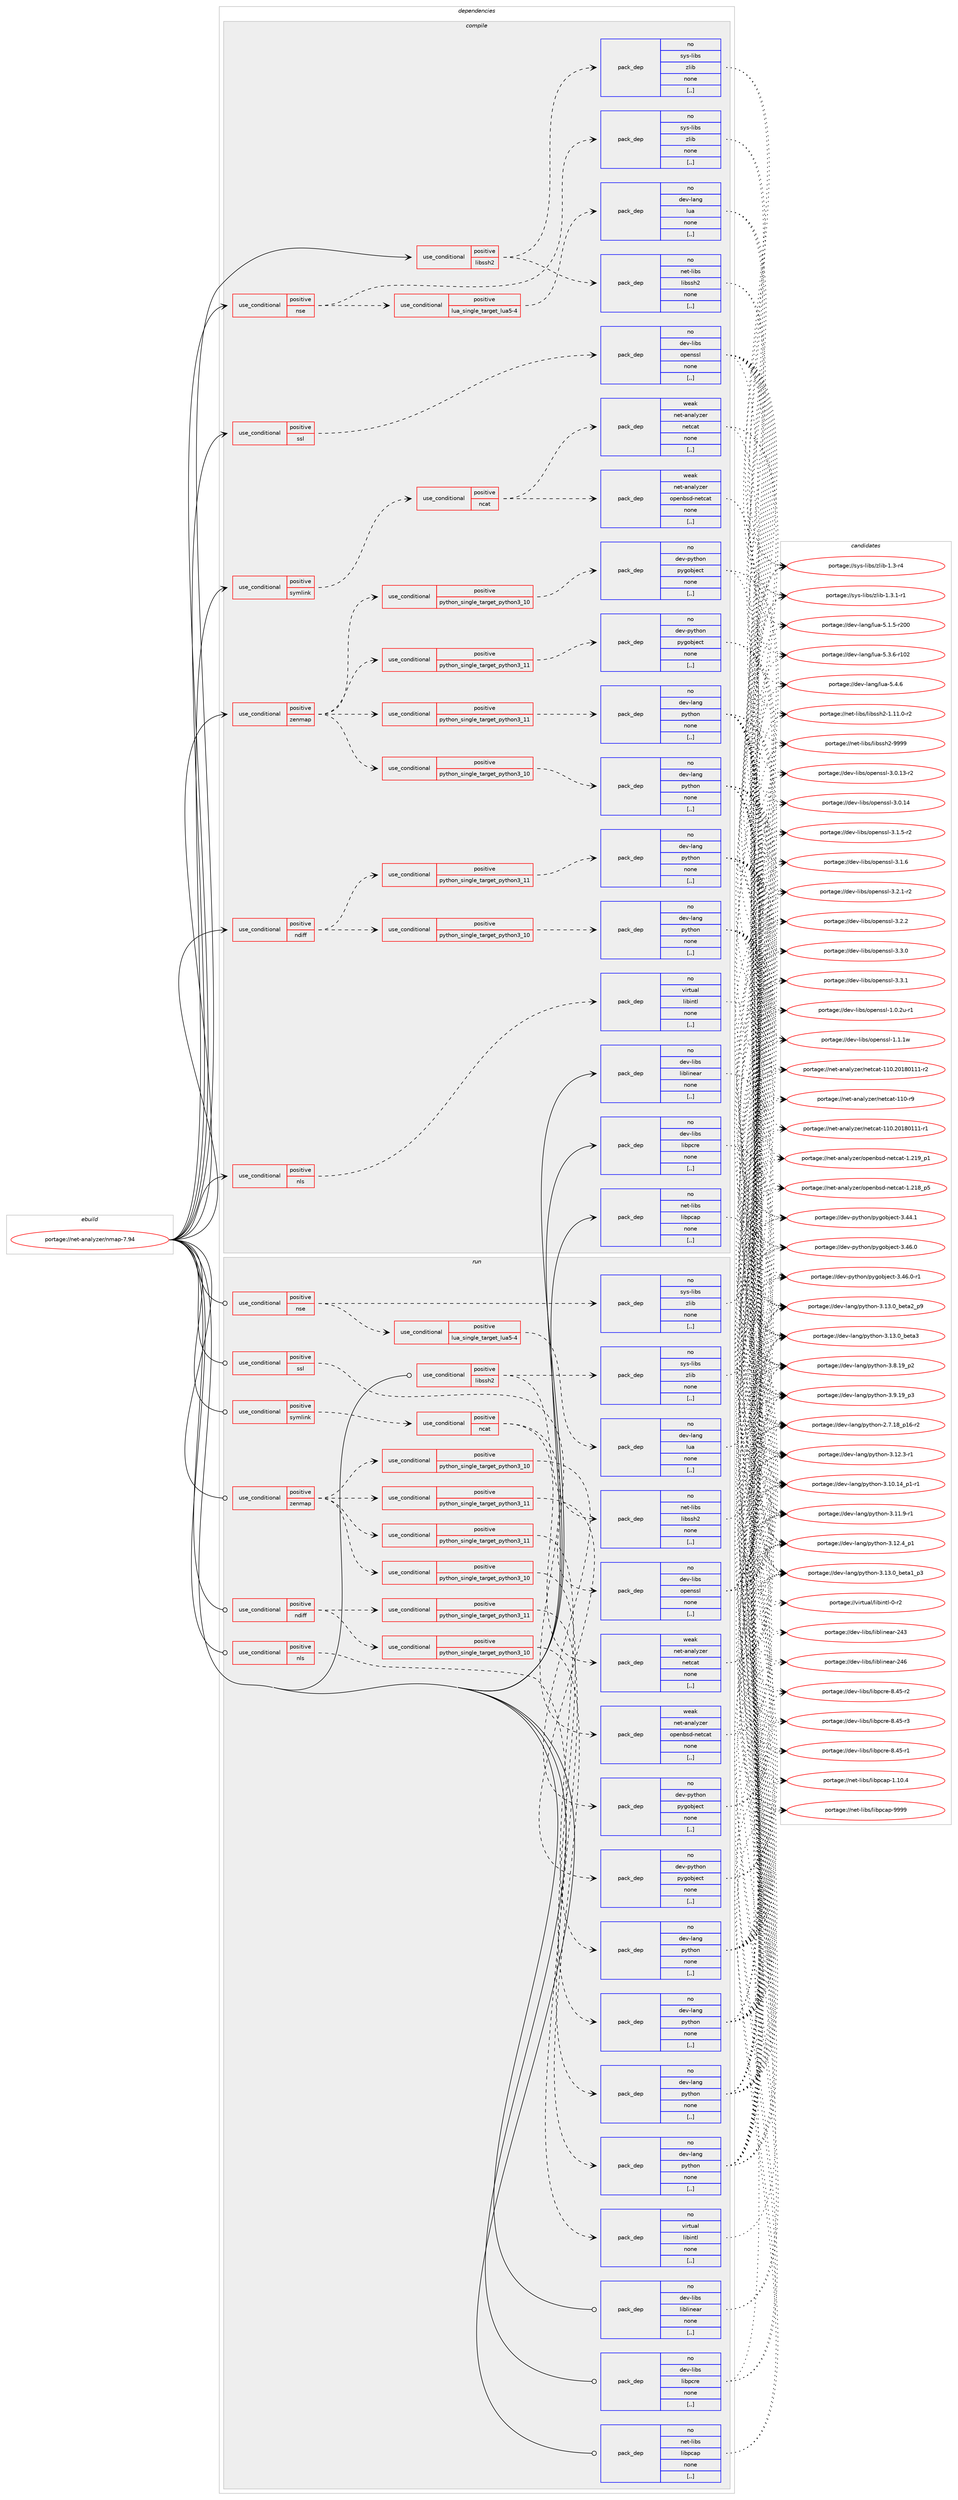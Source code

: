 digraph prolog {

# *************
# Graph options
# *************

newrank=true;
concentrate=true;
compound=true;
graph [rankdir=LR,fontname=Helvetica,fontsize=10,ranksep=1.5];#, ranksep=2.5, nodesep=0.2];
edge  [arrowhead=vee];
node  [fontname=Helvetica,fontsize=10];

# **********
# The ebuild
# **********

subgraph cluster_leftcol {
color=gray;
rank=same;
label=<<i>ebuild</i>>;
id [label="portage://net-analyzer/nmap-7.94", color=red, width=4, href="../net-analyzer/nmap-7.94.svg"];
}

# ****************
# The dependencies
# ****************

subgraph cluster_midcol {
color=gray;
label=<<i>dependencies</i>>;
subgraph cluster_compile {
fillcolor="#eeeeee";
style=filled;
label=<<i>compile</i>>;
subgraph cond85400 {
dependency331763 [label=<<TABLE BORDER="0" CELLBORDER="1" CELLSPACING="0" CELLPADDING="4"><TR><TD ROWSPAN="3" CELLPADDING="10">use_conditional</TD></TR><TR><TD>positive</TD></TR><TR><TD>libssh2</TD></TR></TABLE>>, shape=none, color=red];
subgraph pack243837 {
dependency331764 [label=<<TABLE BORDER="0" CELLBORDER="1" CELLSPACING="0" CELLPADDING="4" WIDTH="220"><TR><TD ROWSPAN="6" CELLPADDING="30">pack_dep</TD></TR><TR><TD WIDTH="110">no</TD></TR><TR><TD>net-libs</TD></TR><TR><TD>libssh2</TD></TR><TR><TD>none</TD></TR><TR><TD>[,,]</TD></TR></TABLE>>, shape=none, color=blue];
}
dependency331763:e -> dependency331764:w [weight=20,style="dashed",arrowhead="vee"];
subgraph pack243838 {
dependency331765 [label=<<TABLE BORDER="0" CELLBORDER="1" CELLSPACING="0" CELLPADDING="4" WIDTH="220"><TR><TD ROWSPAN="6" CELLPADDING="30">pack_dep</TD></TR><TR><TD WIDTH="110">no</TD></TR><TR><TD>sys-libs</TD></TR><TR><TD>zlib</TD></TR><TR><TD>none</TD></TR><TR><TD>[,,]</TD></TR></TABLE>>, shape=none, color=blue];
}
dependency331763:e -> dependency331765:w [weight=20,style="dashed",arrowhead="vee"];
}
id:e -> dependency331763:w [weight=20,style="solid",arrowhead="vee"];
subgraph cond85401 {
dependency331766 [label=<<TABLE BORDER="0" CELLBORDER="1" CELLSPACING="0" CELLPADDING="4"><TR><TD ROWSPAN="3" CELLPADDING="10">use_conditional</TD></TR><TR><TD>positive</TD></TR><TR><TD>ndiff</TD></TR></TABLE>>, shape=none, color=red];
subgraph cond85402 {
dependency331767 [label=<<TABLE BORDER="0" CELLBORDER="1" CELLSPACING="0" CELLPADDING="4"><TR><TD ROWSPAN="3" CELLPADDING="10">use_conditional</TD></TR><TR><TD>positive</TD></TR><TR><TD>python_single_target_python3_10</TD></TR></TABLE>>, shape=none, color=red];
subgraph pack243839 {
dependency331768 [label=<<TABLE BORDER="0" CELLBORDER="1" CELLSPACING="0" CELLPADDING="4" WIDTH="220"><TR><TD ROWSPAN="6" CELLPADDING="30">pack_dep</TD></TR><TR><TD WIDTH="110">no</TD></TR><TR><TD>dev-lang</TD></TR><TR><TD>python</TD></TR><TR><TD>none</TD></TR><TR><TD>[,,]</TD></TR></TABLE>>, shape=none, color=blue];
}
dependency331767:e -> dependency331768:w [weight=20,style="dashed",arrowhead="vee"];
}
dependency331766:e -> dependency331767:w [weight=20,style="dashed",arrowhead="vee"];
subgraph cond85403 {
dependency331769 [label=<<TABLE BORDER="0" CELLBORDER="1" CELLSPACING="0" CELLPADDING="4"><TR><TD ROWSPAN="3" CELLPADDING="10">use_conditional</TD></TR><TR><TD>positive</TD></TR><TR><TD>python_single_target_python3_11</TD></TR></TABLE>>, shape=none, color=red];
subgraph pack243840 {
dependency331770 [label=<<TABLE BORDER="0" CELLBORDER="1" CELLSPACING="0" CELLPADDING="4" WIDTH="220"><TR><TD ROWSPAN="6" CELLPADDING="30">pack_dep</TD></TR><TR><TD WIDTH="110">no</TD></TR><TR><TD>dev-lang</TD></TR><TR><TD>python</TD></TR><TR><TD>none</TD></TR><TR><TD>[,,]</TD></TR></TABLE>>, shape=none, color=blue];
}
dependency331769:e -> dependency331770:w [weight=20,style="dashed",arrowhead="vee"];
}
dependency331766:e -> dependency331769:w [weight=20,style="dashed",arrowhead="vee"];
}
id:e -> dependency331766:w [weight=20,style="solid",arrowhead="vee"];
subgraph cond85404 {
dependency331771 [label=<<TABLE BORDER="0" CELLBORDER="1" CELLSPACING="0" CELLPADDING="4"><TR><TD ROWSPAN="3" CELLPADDING="10">use_conditional</TD></TR><TR><TD>positive</TD></TR><TR><TD>nls</TD></TR></TABLE>>, shape=none, color=red];
subgraph pack243841 {
dependency331772 [label=<<TABLE BORDER="0" CELLBORDER="1" CELLSPACING="0" CELLPADDING="4" WIDTH="220"><TR><TD ROWSPAN="6" CELLPADDING="30">pack_dep</TD></TR><TR><TD WIDTH="110">no</TD></TR><TR><TD>virtual</TD></TR><TR><TD>libintl</TD></TR><TR><TD>none</TD></TR><TR><TD>[,,]</TD></TR></TABLE>>, shape=none, color=blue];
}
dependency331771:e -> dependency331772:w [weight=20,style="dashed",arrowhead="vee"];
}
id:e -> dependency331771:w [weight=20,style="solid",arrowhead="vee"];
subgraph cond85405 {
dependency331773 [label=<<TABLE BORDER="0" CELLBORDER="1" CELLSPACING="0" CELLPADDING="4"><TR><TD ROWSPAN="3" CELLPADDING="10">use_conditional</TD></TR><TR><TD>positive</TD></TR><TR><TD>nse</TD></TR></TABLE>>, shape=none, color=red];
subgraph cond85406 {
dependency331774 [label=<<TABLE BORDER="0" CELLBORDER="1" CELLSPACING="0" CELLPADDING="4"><TR><TD ROWSPAN="3" CELLPADDING="10">use_conditional</TD></TR><TR><TD>positive</TD></TR><TR><TD>lua_single_target_lua5-4</TD></TR></TABLE>>, shape=none, color=red];
subgraph pack243842 {
dependency331775 [label=<<TABLE BORDER="0" CELLBORDER="1" CELLSPACING="0" CELLPADDING="4" WIDTH="220"><TR><TD ROWSPAN="6" CELLPADDING="30">pack_dep</TD></TR><TR><TD WIDTH="110">no</TD></TR><TR><TD>dev-lang</TD></TR><TR><TD>lua</TD></TR><TR><TD>none</TD></TR><TR><TD>[,,]</TD></TR></TABLE>>, shape=none, color=blue];
}
dependency331774:e -> dependency331775:w [weight=20,style="dashed",arrowhead="vee"];
}
dependency331773:e -> dependency331774:w [weight=20,style="dashed",arrowhead="vee"];
subgraph pack243843 {
dependency331776 [label=<<TABLE BORDER="0" CELLBORDER="1" CELLSPACING="0" CELLPADDING="4" WIDTH="220"><TR><TD ROWSPAN="6" CELLPADDING="30">pack_dep</TD></TR><TR><TD WIDTH="110">no</TD></TR><TR><TD>sys-libs</TD></TR><TR><TD>zlib</TD></TR><TR><TD>none</TD></TR><TR><TD>[,,]</TD></TR></TABLE>>, shape=none, color=blue];
}
dependency331773:e -> dependency331776:w [weight=20,style="dashed",arrowhead="vee"];
}
id:e -> dependency331773:w [weight=20,style="solid",arrowhead="vee"];
subgraph cond85407 {
dependency331777 [label=<<TABLE BORDER="0" CELLBORDER="1" CELLSPACING="0" CELLPADDING="4"><TR><TD ROWSPAN="3" CELLPADDING="10">use_conditional</TD></TR><TR><TD>positive</TD></TR><TR><TD>ssl</TD></TR></TABLE>>, shape=none, color=red];
subgraph pack243844 {
dependency331778 [label=<<TABLE BORDER="0" CELLBORDER="1" CELLSPACING="0" CELLPADDING="4" WIDTH="220"><TR><TD ROWSPAN="6" CELLPADDING="30">pack_dep</TD></TR><TR><TD WIDTH="110">no</TD></TR><TR><TD>dev-libs</TD></TR><TR><TD>openssl</TD></TR><TR><TD>none</TD></TR><TR><TD>[,,]</TD></TR></TABLE>>, shape=none, color=blue];
}
dependency331777:e -> dependency331778:w [weight=20,style="dashed",arrowhead="vee"];
}
id:e -> dependency331777:w [weight=20,style="solid",arrowhead="vee"];
subgraph cond85408 {
dependency331779 [label=<<TABLE BORDER="0" CELLBORDER="1" CELLSPACING="0" CELLPADDING="4"><TR><TD ROWSPAN="3" CELLPADDING="10">use_conditional</TD></TR><TR><TD>positive</TD></TR><TR><TD>symlink</TD></TR></TABLE>>, shape=none, color=red];
subgraph cond85409 {
dependency331780 [label=<<TABLE BORDER="0" CELLBORDER="1" CELLSPACING="0" CELLPADDING="4"><TR><TD ROWSPAN="3" CELLPADDING="10">use_conditional</TD></TR><TR><TD>positive</TD></TR><TR><TD>ncat</TD></TR></TABLE>>, shape=none, color=red];
subgraph pack243845 {
dependency331781 [label=<<TABLE BORDER="0" CELLBORDER="1" CELLSPACING="0" CELLPADDING="4" WIDTH="220"><TR><TD ROWSPAN="6" CELLPADDING="30">pack_dep</TD></TR><TR><TD WIDTH="110">weak</TD></TR><TR><TD>net-analyzer</TD></TR><TR><TD>netcat</TD></TR><TR><TD>none</TD></TR><TR><TD>[,,]</TD></TR></TABLE>>, shape=none, color=blue];
}
dependency331780:e -> dependency331781:w [weight=20,style="dashed",arrowhead="vee"];
subgraph pack243846 {
dependency331782 [label=<<TABLE BORDER="0" CELLBORDER="1" CELLSPACING="0" CELLPADDING="4" WIDTH="220"><TR><TD ROWSPAN="6" CELLPADDING="30">pack_dep</TD></TR><TR><TD WIDTH="110">weak</TD></TR><TR><TD>net-analyzer</TD></TR><TR><TD>openbsd-netcat</TD></TR><TR><TD>none</TD></TR><TR><TD>[,,]</TD></TR></TABLE>>, shape=none, color=blue];
}
dependency331780:e -> dependency331782:w [weight=20,style="dashed",arrowhead="vee"];
}
dependency331779:e -> dependency331780:w [weight=20,style="dashed",arrowhead="vee"];
}
id:e -> dependency331779:w [weight=20,style="solid",arrowhead="vee"];
subgraph cond85410 {
dependency331783 [label=<<TABLE BORDER="0" CELLBORDER="1" CELLSPACING="0" CELLPADDING="4"><TR><TD ROWSPAN="3" CELLPADDING="10">use_conditional</TD></TR><TR><TD>positive</TD></TR><TR><TD>zenmap</TD></TR></TABLE>>, shape=none, color=red];
subgraph cond85411 {
dependency331784 [label=<<TABLE BORDER="0" CELLBORDER="1" CELLSPACING="0" CELLPADDING="4"><TR><TD ROWSPAN="3" CELLPADDING="10">use_conditional</TD></TR><TR><TD>positive</TD></TR><TR><TD>python_single_target_python3_10</TD></TR></TABLE>>, shape=none, color=red];
subgraph pack243847 {
dependency331785 [label=<<TABLE BORDER="0" CELLBORDER="1" CELLSPACING="0" CELLPADDING="4" WIDTH="220"><TR><TD ROWSPAN="6" CELLPADDING="30">pack_dep</TD></TR><TR><TD WIDTH="110">no</TD></TR><TR><TD>dev-lang</TD></TR><TR><TD>python</TD></TR><TR><TD>none</TD></TR><TR><TD>[,,]</TD></TR></TABLE>>, shape=none, color=blue];
}
dependency331784:e -> dependency331785:w [weight=20,style="dashed",arrowhead="vee"];
}
dependency331783:e -> dependency331784:w [weight=20,style="dashed",arrowhead="vee"];
subgraph cond85412 {
dependency331786 [label=<<TABLE BORDER="0" CELLBORDER="1" CELLSPACING="0" CELLPADDING="4"><TR><TD ROWSPAN="3" CELLPADDING="10">use_conditional</TD></TR><TR><TD>positive</TD></TR><TR><TD>python_single_target_python3_11</TD></TR></TABLE>>, shape=none, color=red];
subgraph pack243848 {
dependency331787 [label=<<TABLE BORDER="0" CELLBORDER="1" CELLSPACING="0" CELLPADDING="4" WIDTH="220"><TR><TD ROWSPAN="6" CELLPADDING="30">pack_dep</TD></TR><TR><TD WIDTH="110">no</TD></TR><TR><TD>dev-lang</TD></TR><TR><TD>python</TD></TR><TR><TD>none</TD></TR><TR><TD>[,,]</TD></TR></TABLE>>, shape=none, color=blue];
}
dependency331786:e -> dependency331787:w [weight=20,style="dashed",arrowhead="vee"];
}
dependency331783:e -> dependency331786:w [weight=20,style="dashed",arrowhead="vee"];
subgraph cond85413 {
dependency331788 [label=<<TABLE BORDER="0" CELLBORDER="1" CELLSPACING="0" CELLPADDING="4"><TR><TD ROWSPAN="3" CELLPADDING="10">use_conditional</TD></TR><TR><TD>positive</TD></TR><TR><TD>python_single_target_python3_10</TD></TR></TABLE>>, shape=none, color=red];
subgraph pack243849 {
dependency331789 [label=<<TABLE BORDER="0" CELLBORDER="1" CELLSPACING="0" CELLPADDING="4" WIDTH="220"><TR><TD ROWSPAN="6" CELLPADDING="30">pack_dep</TD></TR><TR><TD WIDTH="110">no</TD></TR><TR><TD>dev-python</TD></TR><TR><TD>pygobject</TD></TR><TR><TD>none</TD></TR><TR><TD>[,,]</TD></TR></TABLE>>, shape=none, color=blue];
}
dependency331788:e -> dependency331789:w [weight=20,style="dashed",arrowhead="vee"];
}
dependency331783:e -> dependency331788:w [weight=20,style="dashed",arrowhead="vee"];
subgraph cond85414 {
dependency331790 [label=<<TABLE BORDER="0" CELLBORDER="1" CELLSPACING="0" CELLPADDING="4"><TR><TD ROWSPAN="3" CELLPADDING="10">use_conditional</TD></TR><TR><TD>positive</TD></TR><TR><TD>python_single_target_python3_11</TD></TR></TABLE>>, shape=none, color=red];
subgraph pack243850 {
dependency331791 [label=<<TABLE BORDER="0" CELLBORDER="1" CELLSPACING="0" CELLPADDING="4" WIDTH="220"><TR><TD ROWSPAN="6" CELLPADDING="30">pack_dep</TD></TR><TR><TD WIDTH="110">no</TD></TR><TR><TD>dev-python</TD></TR><TR><TD>pygobject</TD></TR><TR><TD>none</TD></TR><TR><TD>[,,]</TD></TR></TABLE>>, shape=none, color=blue];
}
dependency331790:e -> dependency331791:w [weight=20,style="dashed",arrowhead="vee"];
}
dependency331783:e -> dependency331790:w [weight=20,style="dashed",arrowhead="vee"];
}
id:e -> dependency331783:w [weight=20,style="solid",arrowhead="vee"];
subgraph pack243851 {
dependency331792 [label=<<TABLE BORDER="0" CELLBORDER="1" CELLSPACING="0" CELLPADDING="4" WIDTH="220"><TR><TD ROWSPAN="6" CELLPADDING="30">pack_dep</TD></TR><TR><TD WIDTH="110">no</TD></TR><TR><TD>dev-libs</TD></TR><TR><TD>liblinear</TD></TR><TR><TD>none</TD></TR><TR><TD>[,,]</TD></TR></TABLE>>, shape=none, color=blue];
}
id:e -> dependency331792:w [weight=20,style="solid",arrowhead="vee"];
subgraph pack243852 {
dependency331793 [label=<<TABLE BORDER="0" CELLBORDER="1" CELLSPACING="0" CELLPADDING="4" WIDTH="220"><TR><TD ROWSPAN="6" CELLPADDING="30">pack_dep</TD></TR><TR><TD WIDTH="110">no</TD></TR><TR><TD>dev-libs</TD></TR><TR><TD>libpcre</TD></TR><TR><TD>none</TD></TR><TR><TD>[,,]</TD></TR></TABLE>>, shape=none, color=blue];
}
id:e -> dependency331793:w [weight=20,style="solid",arrowhead="vee"];
subgraph pack243853 {
dependency331794 [label=<<TABLE BORDER="0" CELLBORDER="1" CELLSPACING="0" CELLPADDING="4" WIDTH="220"><TR><TD ROWSPAN="6" CELLPADDING="30">pack_dep</TD></TR><TR><TD WIDTH="110">no</TD></TR><TR><TD>net-libs</TD></TR><TR><TD>libpcap</TD></TR><TR><TD>none</TD></TR><TR><TD>[,,]</TD></TR></TABLE>>, shape=none, color=blue];
}
id:e -> dependency331794:w [weight=20,style="solid",arrowhead="vee"];
}
subgraph cluster_compileandrun {
fillcolor="#eeeeee";
style=filled;
label=<<i>compile and run</i>>;
}
subgraph cluster_run {
fillcolor="#eeeeee";
style=filled;
label=<<i>run</i>>;
subgraph cond85415 {
dependency331795 [label=<<TABLE BORDER="0" CELLBORDER="1" CELLSPACING="0" CELLPADDING="4"><TR><TD ROWSPAN="3" CELLPADDING="10">use_conditional</TD></TR><TR><TD>positive</TD></TR><TR><TD>libssh2</TD></TR></TABLE>>, shape=none, color=red];
subgraph pack243854 {
dependency331796 [label=<<TABLE BORDER="0" CELLBORDER="1" CELLSPACING="0" CELLPADDING="4" WIDTH="220"><TR><TD ROWSPAN="6" CELLPADDING="30">pack_dep</TD></TR><TR><TD WIDTH="110">no</TD></TR><TR><TD>net-libs</TD></TR><TR><TD>libssh2</TD></TR><TR><TD>none</TD></TR><TR><TD>[,,]</TD></TR></TABLE>>, shape=none, color=blue];
}
dependency331795:e -> dependency331796:w [weight=20,style="dashed",arrowhead="vee"];
subgraph pack243855 {
dependency331797 [label=<<TABLE BORDER="0" CELLBORDER="1" CELLSPACING="0" CELLPADDING="4" WIDTH="220"><TR><TD ROWSPAN="6" CELLPADDING="30">pack_dep</TD></TR><TR><TD WIDTH="110">no</TD></TR><TR><TD>sys-libs</TD></TR><TR><TD>zlib</TD></TR><TR><TD>none</TD></TR><TR><TD>[,,]</TD></TR></TABLE>>, shape=none, color=blue];
}
dependency331795:e -> dependency331797:w [weight=20,style="dashed",arrowhead="vee"];
}
id:e -> dependency331795:w [weight=20,style="solid",arrowhead="odot"];
subgraph cond85416 {
dependency331798 [label=<<TABLE BORDER="0" CELLBORDER="1" CELLSPACING="0" CELLPADDING="4"><TR><TD ROWSPAN="3" CELLPADDING="10">use_conditional</TD></TR><TR><TD>positive</TD></TR><TR><TD>ndiff</TD></TR></TABLE>>, shape=none, color=red];
subgraph cond85417 {
dependency331799 [label=<<TABLE BORDER="0" CELLBORDER="1" CELLSPACING="0" CELLPADDING="4"><TR><TD ROWSPAN="3" CELLPADDING="10">use_conditional</TD></TR><TR><TD>positive</TD></TR><TR><TD>python_single_target_python3_10</TD></TR></TABLE>>, shape=none, color=red];
subgraph pack243856 {
dependency331800 [label=<<TABLE BORDER="0" CELLBORDER="1" CELLSPACING="0" CELLPADDING="4" WIDTH="220"><TR><TD ROWSPAN="6" CELLPADDING="30">pack_dep</TD></TR><TR><TD WIDTH="110">no</TD></TR><TR><TD>dev-lang</TD></TR><TR><TD>python</TD></TR><TR><TD>none</TD></TR><TR><TD>[,,]</TD></TR></TABLE>>, shape=none, color=blue];
}
dependency331799:e -> dependency331800:w [weight=20,style="dashed",arrowhead="vee"];
}
dependency331798:e -> dependency331799:w [weight=20,style="dashed",arrowhead="vee"];
subgraph cond85418 {
dependency331801 [label=<<TABLE BORDER="0" CELLBORDER="1" CELLSPACING="0" CELLPADDING="4"><TR><TD ROWSPAN="3" CELLPADDING="10">use_conditional</TD></TR><TR><TD>positive</TD></TR><TR><TD>python_single_target_python3_11</TD></TR></TABLE>>, shape=none, color=red];
subgraph pack243857 {
dependency331802 [label=<<TABLE BORDER="0" CELLBORDER="1" CELLSPACING="0" CELLPADDING="4" WIDTH="220"><TR><TD ROWSPAN="6" CELLPADDING="30">pack_dep</TD></TR><TR><TD WIDTH="110">no</TD></TR><TR><TD>dev-lang</TD></TR><TR><TD>python</TD></TR><TR><TD>none</TD></TR><TR><TD>[,,]</TD></TR></TABLE>>, shape=none, color=blue];
}
dependency331801:e -> dependency331802:w [weight=20,style="dashed",arrowhead="vee"];
}
dependency331798:e -> dependency331801:w [weight=20,style="dashed",arrowhead="vee"];
}
id:e -> dependency331798:w [weight=20,style="solid",arrowhead="odot"];
subgraph cond85419 {
dependency331803 [label=<<TABLE BORDER="0" CELLBORDER="1" CELLSPACING="0" CELLPADDING="4"><TR><TD ROWSPAN="3" CELLPADDING="10">use_conditional</TD></TR><TR><TD>positive</TD></TR><TR><TD>nls</TD></TR></TABLE>>, shape=none, color=red];
subgraph pack243858 {
dependency331804 [label=<<TABLE BORDER="0" CELLBORDER="1" CELLSPACING="0" CELLPADDING="4" WIDTH="220"><TR><TD ROWSPAN="6" CELLPADDING="30">pack_dep</TD></TR><TR><TD WIDTH="110">no</TD></TR><TR><TD>virtual</TD></TR><TR><TD>libintl</TD></TR><TR><TD>none</TD></TR><TR><TD>[,,]</TD></TR></TABLE>>, shape=none, color=blue];
}
dependency331803:e -> dependency331804:w [weight=20,style="dashed",arrowhead="vee"];
}
id:e -> dependency331803:w [weight=20,style="solid",arrowhead="odot"];
subgraph cond85420 {
dependency331805 [label=<<TABLE BORDER="0" CELLBORDER="1" CELLSPACING="0" CELLPADDING="4"><TR><TD ROWSPAN="3" CELLPADDING="10">use_conditional</TD></TR><TR><TD>positive</TD></TR><TR><TD>nse</TD></TR></TABLE>>, shape=none, color=red];
subgraph cond85421 {
dependency331806 [label=<<TABLE BORDER="0" CELLBORDER="1" CELLSPACING="0" CELLPADDING="4"><TR><TD ROWSPAN="3" CELLPADDING="10">use_conditional</TD></TR><TR><TD>positive</TD></TR><TR><TD>lua_single_target_lua5-4</TD></TR></TABLE>>, shape=none, color=red];
subgraph pack243859 {
dependency331807 [label=<<TABLE BORDER="0" CELLBORDER="1" CELLSPACING="0" CELLPADDING="4" WIDTH="220"><TR><TD ROWSPAN="6" CELLPADDING="30">pack_dep</TD></TR><TR><TD WIDTH="110">no</TD></TR><TR><TD>dev-lang</TD></TR><TR><TD>lua</TD></TR><TR><TD>none</TD></TR><TR><TD>[,,]</TD></TR></TABLE>>, shape=none, color=blue];
}
dependency331806:e -> dependency331807:w [weight=20,style="dashed",arrowhead="vee"];
}
dependency331805:e -> dependency331806:w [weight=20,style="dashed",arrowhead="vee"];
subgraph pack243860 {
dependency331808 [label=<<TABLE BORDER="0" CELLBORDER="1" CELLSPACING="0" CELLPADDING="4" WIDTH="220"><TR><TD ROWSPAN="6" CELLPADDING="30">pack_dep</TD></TR><TR><TD WIDTH="110">no</TD></TR><TR><TD>sys-libs</TD></TR><TR><TD>zlib</TD></TR><TR><TD>none</TD></TR><TR><TD>[,,]</TD></TR></TABLE>>, shape=none, color=blue];
}
dependency331805:e -> dependency331808:w [weight=20,style="dashed",arrowhead="vee"];
}
id:e -> dependency331805:w [weight=20,style="solid",arrowhead="odot"];
subgraph cond85422 {
dependency331809 [label=<<TABLE BORDER="0" CELLBORDER="1" CELLSPACING="0" CELLPADDING="4"><TR><TD ROWSPAN="3" CELLPADDING="10">use_conditional</TD></TR><TR><TD>positive</TD></TR><TR><TD>ssl</TD></TR></TABLE>>, shape=none, color=red];
subgraph pack243861 {
dependency331810 [label=<<TABLE BORDER="0" CELLBORDER="1" CELLSPACING="0" CELLPADDING="4" WIDTH="220"><TR><TD ROWSPAN="6" CELLPADDING="30">pack_dep</TD></TR><TR><TD WIDTH="110">no</TD></TR><TR><TD>dev-libs</TD></TR><TR><TD>openssl</TD></TR><TR><TD>none</TD></TR><TR><TD>[,,]</TD></TR></TABLE>>, shape=none, color=blue];
}
dependency331809:e -> dependency331810:w [weight=20,style="dashed",arrowhead="vee"];
}
id:e -> dependency331809:w [weight=20,style="solid",arrowhead="odot"];
subgraph cond85423 {
dependency331811 [label=<<TABLE BORDER="0" CELLBORDER="1" CELLSPACING="0" CELLPADDING="4"><TR><TD ROWSPAN="3" CELLPADDING="10">use_conditional</TD></TR><TR><TD>positive</TD></TR><TR><TD>symlink</TD></TR></TABLE>>, shape=none, color=red];
subgraph cond85424 {
dependency331812 [label=<<TABLE BORDER="0" CELLBORDER="1" CELLSPACING="0" CELLPADDING="4"><TR><TD ROWSPAN="3" CELLPADDING="10">use_conditional</TD></TR><TR><TD>positive</TD></TR><TR><TD>ncat</TD></TR></TABLE>>, shape=none, color=red];
subgraph pack243862 {
dependency331813 [label=<<TABLE BORDER="0" CELLBORDER="1" CELLSPACING="0" CELLPADDING="4" WIDTH="220"><TR><TD ROWSPAN="6" CELLPADDING="30">pack_dep</TD></TR><TR><TD WIDTH="110">weak</TD></TR><TR><TD>net-analyzer</TD></TR><TR><TD>netcat</TD></TR><TR><TD>none</TD></TR><TR><TD>[,,]</TD></TR></TABLE>>, shape=none, color=blue];
}
dependency331812:e -> dependency331813:w [weight=20,style="dashed",arrowhead="vee"];
subgraph pack243863 {
dependency331814 [label=<<TABLE BORDER="0" CELLBORDER="1" CELLSPACING="0" CELLPADDING="4" WIDTH="220"><TR><TD ROWSPAN="6" CELLPADDING="30">pack_dep</TD></TR><TR><TD WIDTH="110">weak</TD></TR><TR><TD>net-analyzer</TD></TR><TR><TD>openbsd-netcat</TD></TR><TR><TD>none</TD></TR><TR><TD>[,,]</TD></TR></TABLE>>, shape=none, color=blue];
}
dependency331812:e -> dependency331814:w [weight=20,style="dashed",arrowhead="vee"];
}
dependency331811:e -> dependency331812:w [weight=20,style="dashed",arrowhead="vee"];
}
id:e -> dependency331811:w [weight=20,style="solid",arrowhead="odot"];
subgraph cond85425 {
dependency331815 [label=<<TABLE BORDER="0" CELLBORDER="1" CELLSPACING="0" CELLPADDING="4"><TR><TD ROWSPAN="3" CELLPADDING="10">use_conditional</TD></TR><TR><TD>positive</TD></TR><TR><TD>zenmap</TD></TR></TABLE>>, shape=none, color=red];
subgraph cond85426 {
dependency331816 [label=<<TABLE BORDER="0" CELLBORDER="1" CELLSPACING="0" CELLPADDING="4"><TR><TD ROWSPAN="3" CELLPADDING="10">use_conditional</TD></TR><TR><TD>positive</TD></TR><TR><TD>python_single_target_python3_10</TD></TR></TABLE>>, shape=none, color=red];
subgraph pack243864 {
dependency331817 [label=<<TABLE BORDER="0" CELLBORDER="1" CELLSPACING="0" CELLPADDING="4" WIDTH="220"><TR><TD ROWSPAN="6" CELLPADDING="30">pack_dep</TD></TR><TR><TD WIDTH="110">no</TD></TR><TR><TD>dev-lang</TD></TR><TR><TD>python</TD></TR><TR><TD>none</TD></TR><TR><TD>[,,]</TD></TR></TABLE>>, shape=none, color=blue];
}
dependency331816:e -> dependency331817:w [weight=20,style="dashed",arrowhead="vee"];
}
dependency331815:e -> dependency331816:w [weight=20,style="dashed",arrowhead="vee"];
subgraph cond85427 {
dependency331818 [label=<<TABLE BORDER="0" CELLBORDER="1" CELLSPACING="0" CELLPADDING="4"><TR><TD ROWSPAN="3" CELLPADDING="10">use_conditional</TD></TR><TR><TD>positive</TD></TR><TR><TD>python_single_target_python3_11</TD></TR></TABLE>>, shape=none, color=red];
subgraph pack243865 {
dependency331819 [label=<<TABLE BORDER="0" CELLBORDER="1" CELLSPACING="0" CELLPADDING="4" WIDTH="220"><TR><TD ROWSPAN="6" CELLPADDING="30">pack_dep</TD></TR><TR><TD WIDTH="110">no</TD></TR><TR><TD>dev-lang</TD></TR><TR><TD>python</TD></TR><TR><TD>none</TD></TR><TR><TD>[,,]</TD></TR></TABLE>>, shape=none, color=blue];
}
dependency331818:e -> dependency331819:w [weight=20,style="dashed",arrowhead="vee"];
}
dependency331815:e -> dependency331818:w [weight=20,style="dashed",arrowhead="vee"];
subgraph cond85428 {
dependency331820 [label=<<TABLE BORDER="0" CELLBORDER="1" CELLSPACING="0" CELLPADDING="4"><TR><TD ROWSPAN="3" CELLPADDING="10">use_conditional</TD></TR><TR><TD>positive</TD></TR><TR><TD>python_single_target_python3_10</TD></TR></TABLE>>, shape=none, color=red];
subgraph pack243866 {
dependency331821 [label=<<TABLE BORDER="0" CELLBORDER="1" CELLSPACING="0" CELLPADDING="4" WIDTH="220"><TR><TD ROWSPAN="6" CELLPADDING="30">pack_dep</TD></TR><TR><TD WIDTH="110">no</TD></TR><TR><TD>dev-python</TD></TR><TR><TD>pygobject</TD></TR><TR><TD>none</TD></TR><TR><TD>[,,]</TD></TR></TABLE>>, shape=none, color=blue];
}
dependency331820:e -> dependency331821:w [weight=20,style="dashed",arrowhead="vee"];
}
dependency331815:e -> dependency331820:w [weight=20,style="dashed",arrowhead="vee"];
subgraph cond85429 {
dependency331822 [label=<<TABLE BORDER="0" CELLBORDER="1" CELLSPACING="0" CELLPADDING="4"><TR><TD ROWSPAN="3" CELLPADDING="10">use_conditional</TD></TR><TR><TD>positive</TD></TR><TR><TD>python_single_target_python3_11</TD></TR></TABLE>>, shape=none, color=red];
subgraph pack243867 {
dependency331823 [label=<<TABLE BORDER="0" CELLBORDER="1" CELLSPACING="0" CELLPADDING="4" WIDTH="220"><TR><TD ROWSPAN="6" CELLPADDING="30">pack_dep</TD></TR><TR><TD WIDTH="110">no</TD></TR><TR><TD>dev-python</TD></TR><TR><TD>pygobject</TD></TR><TR><TD>none</TD></TR><TR><TD>[,,]</TD></TR></TABLE>>, shape=none, color=blue];
}
dependency331822:e -> dependency331823:w [weight=20,style="dashed",arrowhead="vee"];
}
dependency331815:e -> dependency331822:w [weight=20,style="dashed",arrowhead="vee"];
}
id:e -> dependency331815:w [weight=20,style="solid",arrowhead="odot"];
subgraph pack243868 {
dependency331824 [label=<<TABLE BORDER="0" CELLBORDER="1" CELLSPACING="0" CELLPADDING="4" WIDTH="220"><TR><TD ROWSPAN="6" CELLPADDING="30">pack_dep</TD></TR><TR><TD WIDTH="110">no</TD></TR><TR><TD>dev-libs</TD></TR><TR><TD>liblinear</TD></TR><TR><TD>none</TD></TR><TR><TD>[,,]</TD></TR></TABLE>>, shape=none, color=blue];
}
id:e -> dependency331824:w [weight=20,style="solid",arrowhead="odot"];
subgraph pack243869 {
dependency331825 [label=<<TABLE BORDER="0" CELLBORDER="1" CELLSPACING="0" CELLPADDING="4" WIDTH="220"><TR><TD ROWSPAN="6" CELLPADDING="30">pack_dep</TD></TR><TR><TD WIDTH="110">no</TD></TR><TR><TD>dev-libs</TD></TR><TR><TD>libpcre</TD></TR><TR><TD>none</TD></TR><TR><TD>[,,]</TD></TR></TABLE>>, shape=none, color=blue];
}
id:e -> dependency331825:w [weight=20,style="solid",arrowhead="odot"];
subgraph pack243870 {
dependency331826 [label=<<TABLE BORDER="0" CELLBORDER="1" CELLSPACING="0" CELLPADDING="4" WIDTH="220"><TR><TD ROWSPAN="6" CELLPADDING="30">pack_dep</TD></TR><TR><TD WIDTH="110">no</TD></TR><TR><TD>net-libs</TD></TR><TR><TD>libpcap</TD></TR><TR><TD>none</TD></TR><TR><TD>[,,]</TD></TR></TABLE>>, shape=none, color=blue];
}
id:e -> dependency331826:w [weight=20,style="solid",arrowhead="odot"];
}
}

# **************
# The candidates
# **************

subgraph cluster_choices {
rank=same;
color=gray;
label=<<i>candidates</i>>;

subgraph choice243837 {
color=black;
nodesep=1;
choice1101011164510810598115471081059811511510450454946494946484511450 [label="portage://net-libs/libssh2-1.11.0-r2", color=red, width=4,href="../net-libs/libssh2-1.11.0-r2.svg"];
choice11010111645108105981154710810598115115104504557575757 [label="portage://net-libs/libssh2-9999", color=red, width=4,href="../net-libs/libssh2-9999.svg"];
dependency331764:e -> choice1101011164510810598115471081059811511510450454946494946484511450:w [style=dotted,weight="100"];
dependency331764:e -> choice11010111645108105981154710810598115115104504557575757:w [style=dotted,weight="100"];
}
subgraph choice243838 {
color=black;
nodesep=1;
choice11512111545108105981154712210810598454946514511452 [label="portage://sys-libs/zlib-1.3-r4", color=red, width=4,href="../sys-libs/zlib-1.3-r4.svg"];
choice115121115451081059811547122108105984549465146494511449 [label="portage://sys-libs/zlib-1.3.1-r1", color=red, width=4,href="../sys-libs/zlib-1.3.1-r1.svg"];
dependency331765:e -> choice11512111545108105981154712210810598454946514511452:w [style=dotted,weight="100"];
dependency331765:e -> choice115121115451081059811547122108105984549465146494511449:w [style=dotted,weight="100"];
}
subgraph choice243839 {
color=black;
nodesep=1;
choice100101118451089711010347112121116104111110455046554649569511249544511450 [label="portage://dev-lang/python-2.7.18_p16-r2", color=red, width=4,href="../dev-lang/python-2.7.18_p16-r2.svg"];
choice100101118451089711010347112121116104111110455146494846495295112494511449 [label="portage://dev-lang/python-3.10.14_p1-r1", color=red, width=4,href="../dev-lang/python-3.10.14_p1-r1.svg"];
choice100101118451089711010347112121116104111110455146494946574511449 [label="portage://dev-lang/python-3.11.9-r1", color=red, width=4,href="../dev-lang/python-3.11.9-r1.svg"];
choice100101118451089711010347112121116104111110455146495046514511449 [label="portage://dev-lang/python-3.12.3-r1", color=red, width=4,href="../dev-lang/python-3.12.3-r1.svg"];
choice100101118451089711010347112121116104111110455146495046529511249 [label="portage://dev-lang/python-3.12.4_p1", color=red, width=4,href="../dev-lang/python-3.12.4_p1.svg"];
choice10010111845108971101034711212111610411111045514649514648959810111697499511251 [label="portage://dev-lang/python-3.13.0_beta1_p3", color=red, width=4,href="../dev-lang/python-3.13.0_beta1_p3.svg"];
choice10010111845108971101034711212111610411111045514649514648959810111697509511257 [label="portage://dev-lang/python-3.13.0_beta2_p9", color=red, width=4,href="../dev-lang/python-3.13.0_beta2_p9.svg"];
choice1001011184510897110103471121211161041111104551464951464895981011169751 [label="portage://dev-lang/python-3.13.0_beta3", color=red, width=4,href="../dev-lang/python-3.13.0_beta3.svg"];
choice100101118451089711010347112121116104111110455146564649579511250 [label="portage://dev-lang/python-3.8.19_p2", color=red, width=4,href="../dev-lang/python-3.8.19_p2.svg"];
choice100101118451089711010347112121116104111110455146574649579511251 [label="portage://dev-lang/python-3.9.19_p3", color=red, width=4,href="../dev-lang/python-3.9.19_p3.svg"];
dependency331768:e -> choice100101118451089711010347112121116104111110455046554649569511249544511450:w [style=dotted,weight="100"];
dependency331768:e -> choice100101118451089711010347112121116104111110455146494846495295112494511449:w [style=dotted,weight="100"];
dependency331768:e -> choice100101118451089711010347112121116104111110455146494946574511449:w [style=dotted,weight="100"];
dependency331768:e -> choice100101118451089711010347112121116104111110455146495046514511449:w [style=dotted,weight="100"];
dependency331768:e -> choice100101118451089711010347112121116104111110455146495046529511249:w [style=dotted,weight="100"];
dependency331768:e -> choice10010111845108971101034711212111610411111045514649514648959810111697499511251:w [style=dotted,weight="100"];
dependency331768:e -> choice10010111845108971101034711212111610411111045514649514648959810111697509511257:w [style=dotted,weight="100"];
dependency331768:e -> choice1001011184510897110103471121211161041111104551464951464895981011169751:w [style=dotted,weight="100"];
dependency331768:e -> choice100101118451089711010347112121116104111110455146564649579511250:w [style=dotted,weight="100"];
dependency331768:e -> choice100101118451089711010347112121116104111110455146574649579511251:w [style=dotted,weight="100"];
}
subgraph choice243840 {
color=black;
nodesep=1;
choice100101118451089711010347112121116104111110455046554649569511249544511450 [label="portage://dev-lang/python-2.7.18_p16-r2", color=red, width=4,href="../dev-lang/python-2.7.18_p16-r2.svg"];
choice100101118451089711010347112121116104111110455146494846495295112494511449 [label="portage://dev-lang/python-3.10.14_p1-r1", color=red, width=4,href="../dev-lang/python-3.10.14_p1-r1.svg"];
choice100101118451089711010347112121116104111110455146494946574511449 [label="portage://dev-lang/python-3.11.9-r1", color=red, width=4,href="../dev-lang/python-3.11.9-r1.svg"];
choice100101118451089711010347112121116104111110455146495046514511449 [label="portage://dev-lang/python-3.12.3-r1", color=red, width=4,href="../dev-lang/python-3.12.3-r1.svg"];
choice100101118451089711010347112121116104111110455146495046529511249 [label="portage://dev-lang/python-3.12.4_p1", color=red, width=4,href="../dev-lang/python-3.12.4_p1.svg"];
choice10010111845108971101034711212111610411111045514649514648959810111697499511251 [label="portage://dev-lang/python-3.13.0_beta1_p3", color=red, width=4,href="../dev-lang/python-3.13.0_beta1_p3.svg"];
choice10010111845108971101034711212111610411111045514649514648959810111697509511257 [label="portage://dev-lang/python-3.13.0_beta2_p9", color=red, width=4,href="../dev-lang/python-3.13.0_beta2_p9.svg"];
choice1001011184510897110103471121211161041111104551464951464895981011169751 [label="portage://dev-lang/python-3.13.0_beta3", color=red, width=4,href="../dev-lang/python-3.13.0_beta3.svg"];
choice100101118451089711010347112121116104111110455146564649579511250 [label="portage://dev-lang/python-3.8.19_p2", color=red, width=4,href="../dev-lang/python-3.8.19_p2.svg"];
choice100101118451089711010347112121116104111110455146574649579511251 [label="portage://dev-lang/python-3.9.19_p3", color=red, width=4,href="../dev-lang/python-3.9.19_p3.svg"];
dependency331770:e -> choice100101118451089711010347112121116104111110455046554649569511249544511450:w [style=dotted,weight="100"];
dependency331770:e -> choice100101118451089711010347112121116104111110455146494846495295112494511449:w [style=dotted,weight="100"];
dependency331770:e -> choice100101118451089711010347112121116104111110455146494946574511449:w [style=dotted,weight="100"];
dependency331770:e -> choice100101118451089711010347112121116104111110455146495046514511449:w [style=dotted,weight="100"];
dependency331770:e -> choice100101118451089711010347112121116104111110455146495046529511249:w [style=dotted,weight="100"];
dependency331770:e -> choice10010111845108971101034711212111610411111045514649514648959810111697499511251:w [style=dotted,weight="100"];
dependency331770:e -> choice10010111845108971101034711212111610411111045514649514648959810111697509511257:w [style=dotted,weight="100"];
dependency331770:e -> choice1001011184510897110103471121211161041111104551464951464895981011169751:w [style=dotted,weight="100"];
dependency331770:e -> choice100101118451089711010347112121116104111110455146564649579511250:w [style=dotted,weight="100"];
dependency331770:e -> choice100101118451089711010347112121116104111110455146574649579511251:w [style=dotted,weight="100"];
}
subgraph choice243841 {
color=black;
nodesep=1;
choice11810511411611797108471081059810511011610845484511450 [label="portage://virtual/libintl-0-r2", color=red, width=4,href="../virtual/libintl-0-r2.svg"];
dependency331772:e -> choice11810511411611797108471081059810511011610845484511450:w [style=dotted,weight="100"];
}
subgraph choice243842 {
color=black;
nodesep=1;
choice1001011184510897110103471081179745534649465345114504848 [label="portage://dev-lang/lua-5.1.5-r200", color=red, width=4,href="../dev-lang/lua-5.1.5-r200.svg"];
choice1001011184510897110103471081179745534651465445114494850 [label="portage://dev-lang/lua-5.3.6-r102", color=red, width=4,href="../dev-lang/lua-5.3.6-r102.svg"];
choice10010111845108971101034710811797455346524654 [label="portage://dev-lang/lua-5.4.6", color=red, width=4,href="../dev-lang/lua-5.4.6.svg"];
dependency331775:e -> choice1001011184510897110103471081179745534649465345114504848:w [style=dotted,weight="100"];
dependency331775:e -> choice1001011184510897110103471081179745534651465445114494850:w [style=dotted,weight="100"];
dependency331775:e -> choice10010111845108971101034710811797455346524654:w [style=dotted,weight="100"];
}
subgraph choice243843 {
color=black;
nodesep=1;
choice11512111545108105981154712210810598454946514511452 [label="portage://sys-libs/zlib-1.3-r4", color=red, width=4,href="../sys-libs/zlib-1.3-r4.svg"];
choice115121115451081059811547122108105984549465146494511449 [label="portage://sys-libs/zlib-1.3.1-r1", color=red, width=4,href="../sys-libs/zlib-1.3.1-r1.svg"];
dependency331776:e -> choice11512111545108105981154712210810598454946514511452:w [style=dotted,weight="100"];
dependency331776:e -> choice115121115451081059811547122108105984549465146494511449:w [style=dotted,weight="100"];
}
subgraph choice243844 {
color=black;
nodesep=1;
choice1001011184510810598115471111121011101151151084549464846501174511449 [label="portage://dev-libs/openssl-1.0.2u-r1", color=red, width=4,href="../dev-libs/openssl-1.0.2u-r1.svg"];
choice100101118451081059811547111112101110115115108454946494649119 [label="portage://dev-libs/openssl-1.1.1w", color=red, width=4,href="../dev-libs/openssl-1.1.1w.svg"];
choice100101118451081059811547111112101110115115108455146484649514511450 [label="portage://dev-libs/openssl-3.0.13-r2", color=red, width=4,href="../dev-libs/openssl-3.0.13-r2.svg"];
choice10010111845108105981154711111210111011511510845514648464952 [label="portage://dev-libs/openssl-3.0.14", color=red, width=4,href="../dev-libs/openssl-3.0.14.svg"];
choice1001011184510810598115471111121011101151151084551464946534511450 [label="portage://dev-libs/openssl-3.1.5-r2", color=red, width=4,href="../dev-libs/openssl-3.1.5-r2.svg"];
choice100101118451081059811547111112101110115115108455146494654 [label="portage://dev-libs/openssl-3.1.6", color=red, width=4,href="../dev-libs/openssl-3.1.6.svg"];
choice1001011184510810598115471111121011101151151084551465046494511450 [label="portage://dev-libs/openssl-3.2.1-r2", color=red, width=4,href="../dev-libs/openssl-3.2.1-r2.svg"];
choice100101118451081059811547111112101110115115108455146504650 [label="portage://dev-libs/openssl-3.2.2", color=red, width=4,href="../dev-libs/openssl-3.2.2.svg"];
choice100101118451081059811547111112101110115115108455146514648 [label="portage://dev-libs/openssl-3.3.0", color=red, width=4,href="../dev-libs/openssl-3.3.0.svg"];
choice100101118451081059811547111112101110115115108455146514649 [label="portage://dev-libs/openssl-3.3.1", color=red, width=4,href="../dev-libs/openssl-3.3.1.svg"];
dependency331778:e -> choice1001011184510810598115471111121011101151151084549464846501174511449:w [style=dotted,weight="100"];
dependency331778:e -> choice100101118451081059811547111112101110115115108454946494649119:w [style=dotted,weight="100"];
dependency331778:e -> choice100101118451081059811547111112101110115115108455146484649514511450:w [style=dotted,weight="100"];
dependency331778:e -> choice10010111845108105981154711111210111011511510845514648464952:w [style=dotted,weight="100"];
dependency331778:e -> choice1001011184510810598115471111121011101151151084551464946534511450:w [style=dotted,weight="100"];
dependency331778:e -> choice100101118451081059811547111112101110115115108455146494654:w [style=dotted,weight="100"];
dependency331778:e -> choice1001011184510810598115471111121011101151151084551465046494511450:w [style=dotted,weight="100"];
dependency331778:e -> choice100101118451081059811547111112101110115115108455146504650:w [style=dotted,weight="100"];
dependency331778:e -> choice100101118451081059811547111112101110115115108455146514648:w [style=dotted,weight="100"];
dependency331778:e -> choice100101118451081059811547111112101110115115108455146514649:w [style=dotted,weight="100"];
}
subgraph choice243845 {
color=black;
nodesep=1;
choice110101116459711097108121122101114471101011169997116454949484511457 [label="portage://net-analyzer/netcat-110-r9", color=red, width=4,href="../net-analyzer/netcat-110-r9.svg"];
choice110101116459711097108121122101114471101011169997116454949484650484956484949494511449 [label="portage://net-analyzer/netcat-110.20180111-r1", color=red, width=4,href="../net-analyzer/netcat-110.20180111-r1.svg"];
choice110101116459711097108121122101114471101011169997116454949484650484956484949494511450 [label="portage://net-analyzer/netcat-110.20180111-r2", color=red, width=4,href="../net-analyzer/netcat-110.20180111-r2.svg"];
dependency331781:e -> choice110101116459711097108121122101114471101011169997116454949484511457:w [style=dotted,weight="100"];
dependency331781:e -> choice110101116459711097108121122101114471101011169997116454949484650484956484949494511449:w [style=dotted,weight="100"];
dependency331781:e -> choice110101116459711097108121122101114471101011169997116454949484650484956484949494511450:w [style=dotted,weight="100"];
}
subgraph choice243846 {
color=black;
nodesep=1;
choice11010111645971109710812112210111447111112101110981151004511010111699971164549465049569511253 [label="portage://net-analyzer/openbsd-netcat-1.218_p5", color=red, width=4,href="../net-analyzer/openbsd-netcat-1.218_p5.svg"];
choice11010111645971109710812112210111447111112101110981151004511010111699971164549465049579511249 [label="portage://net-analyzer/openbsd-netcat-1.219_p1", color=red, width=4,href="../net-analyzer/openbsd-netcat-1.219_p1.svg"];
dependency331782:e -> choice11010111645971109710812112210111447111112101110981151004511010111699971164549465049569511253:w [style=dotted,weight="100"];
dependency331782:e -> choice11010111645971109710812112210111447111112101110981151004511010111699971164549465049579511249:w [style=dotted,weight="100"];
}
subgraph choice243847 {
color=black;
nodesep=1;
choice100101118451089711010347112121116104111110455046554649569511249544511450 [label="portage://dev-lang/python-2.7.18_p16-r2", color=red, width=4,href="../dev-lang/python-2.7.18_p16-r2.svg"];
choice100101118451089711010347112121116104111110455146494846495295112494511449 [label="portage://dev-lang/python-3.10.14_p1-r1", color=red, width=4,href="../dev-lang/python-3.10.14_p1-r1.svg"];
choice100101118451089711010347112121116104111110455146494946574511449 [label="portage://dev-lang/python-3.11.9-r1", color=red, width=4,href="../dev-lang/python-3.11.9-r1.svg"];
choice100101118451089711010347112121116104111110455146495046514511449 [label="portage://dev-lang/python-3.12.3-r1", color=red, width=4,href="../dev-lang/python-3.12.3-r1.svg"];
choice100101118451089711010347112121116104111110455146495046529511249 [label="portage://dev-lang/python-3.12.4_p1", color=red, width=4,href="../dev-lang/python-3.12.4_p1.svg"];
choice10010111845108971101034711212111610411111045514649514648959810111697499511251 [label="portage://dev-lang/python-3.13.0_beta1_p3", color=red, width=4,href="../dev-lang/python-3.13.0_beta1_p3.svg"];
choice10010111845108971101034711212111610411111045514649514648959810111697509511257 [label="portage://dev-lang/python-3.13.0_beta2_p9", color=red, width=4,href="../dev-lang/python-3.13.0_beta2_p9.svg"];
choice1001011184510897110103471121211161041111104551464951464895981011169751 [label="portage://dev-lang/python-3.13.0_beta3", color=red, width=4,href="../dev-lang/python-3.13.0_beta3.svg"];
choice100101118451089711010347112121116104111110455146564649579511250 [label="portage://dev-lang/python-3.8.19_p2", color=red, width=4,href="../dev-lang/python-3.8.19_p2.svg"];
choice100101118451089711010347112121116104111110455146574649579511251 [label="portage://dev-lang/python-3.9.19_p3", color=red, width=4,href="../dev-lang/python-3.9.19_p3.svg"];
dependency331785:e -> choice100101118451089711010347112121116104111110455046554649569511249544511450:w [style=dotted,weight="100"];
dependency331785:e -> choice100101118451089711010347112121116104111110455146494846495295112494511449:w [style=dotted,weight="100"];
dependency331785:e -> choice100101118451089711010347112121116104111110455146494946574511449:w [style=dotted,weight="100"];
dependency331785:e -> choice100101118451089711010347112121116104111110455146495046514511449:w [style=dotted,weight="100"];
dependency331785:e -> choice100101118451089711010347112121116104111110455146495046529511249:w [style=dotted,weight="100"];
dependency331785:e -> choice10010111845108971101034711212111610411111045514649514648959810111697499511251:w [style=dotted,weight="100"];
dependency331785:e -> choice10010111845108971101034711212111610411111045514649514648959810111697509511257:w [style=dotted,weight="100"];
dependency331785:e -> choice1001011184510897110103471121211161041111104551464951464895981011169751:w [style=dotted,weight="100"];
dependency331785:e -> choice100101118451089711010347112121116104111110455146564649579511250:w [style=dotted,weight="100"];
dependency331785:e -> choice100101118451089711010347112121116104111110455146574649579511251:w [style=dotted,weight="100"];
}
subgraph choice243848 {
color=black;
nodesep=1;
choice100101118451089711010347112121116104111110455046554649569511249544511450 [label="portage://dev-lang/python-2.7.18_p16-r2", color=red, width=4,href="../dev-lang/python-2.7.18_p16-r2.svg"];
choice100101118451089711010347112121116104111110455146494846495295112494511449 [label="portage://dev-lang/python-3.10.14_p1-r1", color=red, width=4,href="../dev-lang/python-3.10.14_p1-r1.svg"];
choice100101118451089711010347112121116104111110455146494946574511449 [label="portage://dev-lang/python-3.11.9-r1", color=red, width=4,href="../dev-lang/python-3.11.9-r1.svg"];
choice100101118451089711010347112121116104111110455146495046514511449 [label="portage://dev-lang/python-3.12.3-r1", color=red, width=4,href="../dev-lang/python-3.12.3-r1.svg"];
choice100101118451089711010347112121116104111110455146495046529511249 [label="portage://dev-lang/python-3.12.4_p1", color=red, width=4,href="../dev-lang/python-3.12.4_p1.svg"];
choice10010111845108971101034711212111610411111045514649514648959810111697499511251 [label="portage://dev-lang/python-3.13.0_beta1_p3", color=red, width=4,href="../dev-lang/python-3.13.0_beta1_p3.svg"];
choice10010111845108971101034711212111610411111045514649514648959810111697509511257 [label="portage://dev-lang/python-3.13.0_beta2_p9", color=red, width=4,href="../dev-lang/python-3.13.0_beta2_p9.svg"];
choice1001011184510897110103471121211161041111104551464951464895981011169751 [label="portage://dev-lang/python-3.13.0_beta3", color=red, width=4,href="../dev-lang/python-3.13.0_beta3.svg"];
choice100101118451089711010347112121116104111110455146564649579511250 [label="portage://dev-lang/python-3.8.19_p2", color=red, width=4,href="../dev-lang/python-3.8.19_p2.svg"];
choice100101118451089711010347112121116104111110455146574649579511251 [label="portage://dev-lang/python-3.9.19_p3", color=red, width=4,href="../dev-lang/python-3.9.19_p3.svg"];
dependency331787:e -> choice100101118451089711010347112121116104111110455046554649569511249544511450:w [style=dotted,weight="100"];
dependency331787:e -> choice100101118451089711010347112121116104111110455146494846495295112494511449:w [style=dotted,weight="100"];
dependency331787:e -> choice100101118451089711010347112121116104111110455146494946574511449:w [style=dotted,weight="100"];
dependency331787:e -> choice100101118451089711010347112121116104111110455146495046514511449:w [style=dotted,weight="100"];
dependency331787:e -> choice100101118451089711010347112121116104111110455146495046529511249:w [style=dotted,weight="100"];
dependency331787:e -> choice10010111845108971101034711212111610411111045514649514648959810111697499511251:w [style=dotted,weight="100"];
dependency331787:e -> choice10010111845108971101034711212111610411111045514649514648959810111697509511257:w [style=dotted,weight="100"];
dependency331787:e -> choice1001011184510897110103471121211161041111104551464951464895981011169751:w [style=dotted,weight="100"];
dependency331787:e -> choice100101118451089711010347112121116104111110455146564649579511250:w [style=dotted,weight="100"];
dependency331787:e -> choice100101118451089711010347112121116104111110455146574649579511251:w [style=dotted,weight="100"];
}
subgraph choice243849 {
color=black;
nodesep=1;
choice1001011184511212111610411111047112121103111981061019911645514652524649 [label="portage://dev-python/pygobject-3.44.1", color=red, width=4,href="../dev-python/pygobject-3.44.1.svg"];
choice1001011184511212111610411111047112121103111981061019911645514652544648 [label="portage://dev-python/pygobject-3.46.0", color=red, width=4,href="../dev-python/pygobject-3.46.0.svg"];
choice10010111845112121116104111110471121211031119810610199116455146525446484511449 [label="portage://dev-python/pygobject-3.46.0-r1", color=red, width=4,href="../dev-python/pygobject-3.46.0-r1.svg"];
dependency331789:e -> choice1001011184511212111610411111047112121103111981061019911645514652524649:w [style=dotted,weight="100"];
dependency331789:e -> choice1001011184511212111610411111047112121103111981061019911645514652544648:w [style=dotted,weight="100"];
dependency331789:e -> choice10010111845112121116104111110471121211031119810610199116455146525446484511449:w [style=dotted,weight="100"];
}
subgraph choice243850 {
color=black;
nodesep=1;
choice1001011184511212111610411111047112121103111981061019911645514652524649 [label="portage://dev-python/pygobject-3.44.1", color=red, width=4,href="../dev-python/pygobject-3.44.1.svg"];
choice1001011184511212111610411111047112121103111981061019911645514652544648 [label="portage://dev-python/pygobject-3.46.0", color=red, width=4,href="../dev-python/pygobject-3.46.0.svg"];
choice10010111845112121116104111110471121211031119810610199116455146525446484511449 [label="portage://dev-python/pygobject-3.46.0-r1", color=red, width=4,href="../dev-python/pygobject-3.46.0-r1.svg"];
dependency331791:e -> choice1001011184511212111610411111047112121103111981061019911645514652524649:w [style=dotted,weight="100"];
dependency331791:e -> choice1001011184511212111610411111047112121103111981061019911645514652544648:w [style=dotted,weight="100"];
dependency331791:e -> choice10010111845112121116104111110471121211031119810610199116455146525446484511449:w [style=dotted,weight="100"];
}
subgraph choice243851 {
color=black;
nodesep=1;
choice100101118451081059811547108105981081051101019711445505251 [label="portage://dev-libs/liblinear-243", color=red, width=4,href="../dev-libs/liblinear-243.svg"];
choice100101118451081059811547108105981081051101019711445505254 [label="portage://dev-libs/liblinear-246", color=red, width=4,href="../dev-libs/liblinear-246.svg"];
dependency331792:e -> choice100101118451081059811547108105981081051101019711445505251:w [style=dotted,weight="100"];
dependency331792:e -> choice100101118451081059811547108105981081051101019711445505254:w [style=dotted,weight="100"];
}
subgraph choice243852 {
color=black;
nodesep=1;
choice100101118451081059811547108105981129911410145564652534511449 [label="portage://dev-libs/libpcre-8.45-r1", color=red, width=4,href="../dev-libs/libpcre-8.45-r1.svg"];
choice100101118451081059811547108105981129911410145564652534511450 [label="portage://dev-libs/libpcre-8.45-r2", color=red, width=4,href="../dev-libs/libpcre-8.45-r2.svg"];
choice100101118451081059811547108105981129911410145564652534511451 [label="portage://dev-libs/libpcre-8.45-r3", color=red, width=4,href="../dev-libs/libpcre-8.45-r3.svg"];
dependency331793:e -> choice100101118451081059811547108105981129911410145564652534511449:w [style=dotted,weight="100"];
dependency331793:e -> choice100101118451081059811547108105981129911410145564652534511450:w [style=dotted,weight="100"];
dependency331793:e -> choice100101118451081059811547108105981129911410145564652534511451:w [style=dotted,weight="100"];
}
subgraph choice243853 {
color=black;
nodesep=1;
choice11010111645108105981154710810598112999711245494649484652 [label="portage://net-libs/libpcap-1.10.4", color=red, width=4,href="../net-libs/libpcap-1.10.4.svg"];
choice1101011164510810598115471081059811299971124557575757 [label="portage://net-libs/libpcap-9999", color=red, width=4,href="../net-libs/libpcap-9999.svg"];
dependency331794:e -> choice11010111645108105981154710810598112999711245494649484652:w [style=dotted,weight="100"];
dependency331794:e -> choice1101011164510810598115471081059811299971124557575757:w [style=dotted,weight="100"];
}
subgraph choice243854 {
color=black;
nodesep=1;
choice1101011164510810598115471081059811511510450454946494946484511450 [label="portage://net-libs/libssh2-1.11.0-r2", color=red, width=4,href="../net-libs/libssh2-1.11.0-r2.svg"];
choice11010111645108105981154710810598115115104504557575757 [label="portage://net-libs/libssh2-9999", color=red, width=4,href="../net-libs/libssh2-9999.svg"];
dependency331796:e -> choice1101011164510810598115471081059811511510450454946494946484511450:w [style=dotted,weight="100"];
dependency331796:e -> choice11010111645108105981154710810598115115104504557575757:w [style=dotted,weight="100"];
}
subgraph choice243855 {
color=black;
nodesep=1;
choice11512111545108105981154712210810598454946514511452 [label="portage://sys-libs/zlib-1.3-r4", color=red, width=4,href="../sys-libs/zlib-1.3-r4.svg"];
choice115121115451081059811547122108105984549465146494511449 [label="portage://sys-libs/zlib-1.3.1-r1", color=red, width=4,href="../sys-libs/zlib-1.3.1-r1.svg"];
dependency331797:e -> choice11512111545108105981154712210810598454946514511452:w [style=dotted,weight="100"];
dependency331797:e -> choice115121115451081059811547122108105984549465146494511449:w [style=dotted,weight="100"];
}
subgraph choice243856 {
color=black;
nodesep=1;
choice100101118451089711010347112121116104111110455046554649569511249544511450 [label="portage://dev-lang/python-2.7.18_p16-r2", color=red, width=4,href="../dev-lang/python-2.7.18_p16-r2.svg"];
choice100101118451089711010347112121116104111110455146494846495295112494511449 [label="portage://dev-lang/python-3.10.14_p1-r1", color=red, width=4,href="../dev-lang/python-3.10.14_p1-r1.svg"];
choice100101118451089711010347112121116104111110455146494946574511449 [label="portage://dev-lang/python-3.11.9-r1", color=red, width=4,href="../dev-lang/python-3.11.9-r1.svg"];
choice100101118451089711010347112121116104111110455146495046514511449 [label="portage://dev-lang/python-3.12.3-r1", color=red, width=4,href="../dev-lang/python-3.12.3-r1.svg"];
choice100101118451089711010347112121116104111110455146495046529511249 [label="portage://dev-lang/python-3.12.4_p1", color=red, width=4,href="../dev-lang/python-3.12.4_p1.svg"];
choice10010111845108971101034711212111610411111045514649514648959810111697499511251 [label="portage://dev-lang/python-3.13.0_beta1_p3", color=red, width=4,href="../dev-lang/python-3.13.0_beta1_p3.svg"];
choice10010111845108971101034711212111610411111045514649514648959810111697509511257 [label="portage://dev-lang/python-3.13.0_beta2_p9", color=red, width=4,href="../dev-lang/python-3.13.0_beta2_p9.svg"];
choice1001011184510897110103471121211161041111104551464951464895981011169751 [label="portage://dev-lang/python-3.13.0_beta3", color=red, width=4,href="../dev-lang/python-3.13.0_beta3.svg"];
choice100101118451089711010347112121116104111110455146564649579511250 [label="portage://dev-lang/python-3.8.19_p2", color=red, width=4,href="../dev-lang/python-3.8.19_p2.svg"];
choice100101118451089711010347112121116104111110455146574649579511251 [label="portage://dev-lang/python-3.9.19_p3", color=red, width=4,href="../dev-lang/python-3.9.19_p3.svg"];
dependency331800:e -> choice100101118451089711010347112121116104111110455046554649569511249544511450:w [style=dotted,weight="100"];
dependency331800:e -> choice100101118451089711010347112121116104111110455146494846495295112494511449:w [style=dotted,weight="100"];
dependency331800:e -> choice100101118451089711010347112121116104111110455146494946574511449:w [style=dotted,weight="100"];
dependency331800:e -> choice100101118451089711010347112121116104111110455146495046514511449:w [style=dotted,weight="100"];
dependency331800:e -> choice100101118451089711010347112121116104111110455146495046529511249:w [style=dotted,weight="100"];
dependency331800:e -> choice10010111845108971101034711212111610411111045514649514648959810111697499511251:w [style=dotted,weight="100"];
dependency331800:e -> choice10010111845108971101034711212111610411111045514649514648959810111697509511257:w [style=dotted,weight="100"];
dependency331800:e -> choice1001011184510897110103471121211161041111104551464951464895981011169751:w [style=dotted,weight="100"];
dependency331800:e -> choice100101118451089711010347112121116104111110455146564649579511250:w [style=dotted,weight="100"];
dependency331800:e -> choice100101118451089711010347112121116104111110455146574649579511251:w [style=dotted,weight="100"];
}
subgraph choice243857 {
color=black;
nodesep=1;
choice100101118451089711010347112121116104111110455046554649569511249544511450 [label="portage://dev-lang/python-2.7.18_p16-r2", color=red, width=4,href="../dev-lang/python-2.7.18_p16-r2.svg"];
choice100101118451089711010347112121116104111110455146494846495295112494511449 [label="portage://dev-lang/python-3.10.14_p1-r1", color=red, width=4,href="../dev-lang/python-3.10.14_p1-r1.svg"];
choice100101118451089711010347112121116104111110455146494946574511449 [label="portage://dev-lang/python-3.11.9-r1", color=red, width=4,href="../dev-lang/python-3.11.9-r1.svg"];
choice100101118451089711010347112121116104111110455146495046514511449 [label="portage://dev-lang/python-3.12.3-r1", color=red, width=4,href="../dev-lang/python-3.12.3-r1.svg"];
choice100101118451089711010347112121116104111110455146495046529511249 [label="portage://dev-lang/python-3.12.4_p1", color=red, width=4,href="../dev-lang/python-3.12.4_p1.svg"];
choice10010111845108971101034711212111610411111045514649514648959810111697499511251 [label="portage://dev-lang/python-3.13.0_beta1_p3", color=red, width=4,href="../dev-lang/python-3.13.0_beta1_p3.svg"];
choice10010111845108971101034711212111610411111045514649514648959810111697509511257 [label="portage://dev-lang/python-3.13.0_beta2_p9", color=red, width=4,href="../dev-lang/python-3.13.0_beta2_p9.svg"];
choice1001011184510897110103471121211161041111104551464951464895981011169751 [label="portage://dev-lang/python-3.13.0_beta3", color=red, width=4,href="../dev-lang/python-3.13.0_beta3.svg"];
choice100101118451089711010347112121116104111110455146564649579511250 [label="portage://dev-lang/python-3.8.19_p2", color=red, width=4,href="../dev-lang/python-3.8.19_p2.svg"];
choice100101118451089711010347112121116104111110455146574649579511251 [label="portage://dev-lang/python-3.9.19_p3", color=red, width=4,href="../dev-lang/python-3.9.19_p3.svg"];
dependency331802:e -> choice100101118451089711010347112121116104111110455046554649569511249544511450:w [style=dotted,weight="100"];
dependency331802:e -> choice100101118451089711010347112121116104111110455146494846495295112494511449:w [style=dotted,weight="100"];
dependency331802:e -> choice100101118451089711010347112121116104111110455146494946574511449:w [style=dotted,weight="100"];
dependency331802:e -> choice100101118451089711010347112121116104111110455146495046514511449:w [style=dotted,weight="100"];
dependency331802:e -> choice100101118451089711010347112121116104111110455146495046529511249:w [style=dotted,weight="100"];
dependency331802:e -> choice10010111845108971101034711212111610411111045514649514648959810111697499511251:w [style=dotted,weight="100"];
dependency331802:e -> choice10010111845108971101034711212111610411111045514649514648959810111697509511257:w [style=dotted,weight="100"];
dependency331802:e -> choice1001011184510897110103471121211161041111104551464951464895981011169751:w [style=dotted,weight="100"];
dependency331802:e -> choice100101118451089711010347112121116104111110455146564649579511250:w [style=dotted,weight="100"];
dependency331802:e -> choice100101118451089711010347112121116104111110455146574649579511251:w [style=dotted,weight="100"];
}
subgraph choice243858 {
color=black;
nodesep=1;
choice11810511411611797108471081059810511011610845484511450 [label="portage://virtual/libintl-0-r2", color=red, width=4,href="../virtual/libintl-0-r2.svg"];
dependency331804:e -> choice11810511411611797108471081059810511011610845484511450:w [style=dotted,weight="100"];
}
subgraph choice243859 {
color=black;
nodesep=1;
choice1001011184510897110103471081179745534649465345114504848 [label="portage://dev-lang/lua-5.1.5-r200", color=red, width=4,href="../dev-lang/lua-5.1.5-r200.svg"];
choice1001011184510897110103471081179745534651465445114494850 [label="portage://dev-lang/lua-5.3.6-r102", color=red, width=4,href="../dev-lang/lua-5.3.6-r102.svg"];
choice10010111845108971101034710811797455346524654 [label="portage://dev-lang/lua-5.4.6", color=red, width=4,href="../dev-lang/lua-5.4.6.svg"];
dependency331807:e -> choice1001011184510897110103471081179745534649465345114504848:w [style=dotted,weight="100"];
dependency331807:e -> choice1001011184510897110103471081179745534651465445114494850:w [style=dotted,weight="100"];
dependency331807:e -> choice10010111845108971101034710811797455346524654:w [style=dotted,weight="100"];
}
subgraph choice243860 {
color=black;
nodesep=1;
choice11512111545108105981154712210810598454946514511452 [label="portage://sys-libs/zlib-1.3-r4", color=red, width=4,href="../sys-libs/zlib-1.3-r4.svg"];
choice115121115451081059811547122108105984549465146494511449 [label="portage://sys-libs/zlib-1.3.1-r1", color=red, width=4,href="../sys-libs/zlib-1.3.1-r1.svg"];
dependency331808:e -> choice11512111545108105981154712210810598454946514511452:w [style=dotted,weight="100"];
dependency331808:e -> choice115121115451081059811547122108105984549465146494511449:w [style=dotted,weight="100"];
}
subgraph choice243861 {
color=black;
nodesep=1;
choice1001011184510810598115471111121011101151151084549464846501174511449 [label="portage://dev-libs/openssl-1.0.2u-r1", color=red, width=4,href="../dev-libs/openssl-1.0.2u-r1.svg"];
choice100101118451081059811547111112101110115115108454946494649119 [label="portage://dev-libs/openssl-1.1.1w", color=red, width=4,href="../dev-libs/openssl-1.1.1w.svg"];
choice100101118451081059811547111112101110115115108455146484649514511450 [label="portage://dev-libs/openssl-3.0.13-r2", color=red, width=4,href="../dev-libs/openssl-3.0.13-r2.svg"];
choice10010111845108105981154711111210111011511510845514648464952 [label="portage://dev-libs/openssl-3.0.14", color=red, width=4,href="../dev-libs/openssl-3.0.14.svg"];
choice1001011184510810598115471111121011101151151084551464946534511450 [label="portage://dev-libs/openssl-3.1.5-r2", color=red, width=4,href="../dev-libs/openssl-3.1.5-r2.svg"];
choice100101118451081059811547111112101110115115108455146494654 [label="portage://dev-libs/openssl-3.1.6", color=red, width=4,href="../dev-libs/openssl-3.1.6.svg"];
choice1001011184510810598115471111121011101151151084551465046494511450 [label="portage://dev-libs/openssl-3.2.1-r2", color=red, width=4,href="../dev-libs/openssl-3.2.1-r2.svg"];
choice100101118451081059811547111112101110115115108455146504650 [label="portage://dev-libs/openssl-3.2.2", color=red, width=4,href="../dev-libs/openssl-3.2.2.svg"];
choice100101118451081059811547111112101110115115108455146514648 [label="portage://dev-libs/openssl-3.3.0", color=red, width=4,href="../dev-libs/openssl-3.3.0.svg"];
choice100101118451081059811547111112101110115115108455146514649 [label="portage://dev-libs/openssl-3.3.1", color=red, width=4,href="../dev-libs/openssl-3.3.1.svg"];
dependency331810:e -> choice1001011184510810598115471111121011101151151084549464846501174511449:w [style=dotted,weight="100"];
dependency331810:e -> choice100101118451081059811547111112101110115115108454946494649119:w [style=dotted,weight="100"];
dependency331810:e -> choice100101118451081059811547111112101110115115108455146484649514511450:w [style=dotted,weight="100"];
dependency331810:e -> choice10010111845108105981154711111210111011511510845514648464952:w [style=dotted,weight="100"];
dependency331810:e -> choice1001011184510810598115471111121011101151151084551464946534511450:w [style=dotted,weight="100"];
dependency331810:e -> choice100101118451081059811547111112101110115115108455146494654:w [style=dotted,weight="100"];
dependency331810:e -> choice1001011184510810598115471111121011101151151084551465046494511450:w [style=dotted,weight="100"];
dependency331810:e -> choice100101118451081059811547111112101110115115108455146504650:w [style=dotted,weight="100"];
dependency331810:e -> choice100101118451081059811547111112101110115115108455146514648:w [style=dotted,weight="100"];
dependency331810:e -> choice100101118451081059811547111112101110115115108455146514649:w [style=dotted,weight="100"];
}
subgraph choice243862 {
color=black;
nodesep=1;
choice110101116459711097108121122101114471101011169997116454949484511457 [label="portage://net-analyzer/netcat-110-r9", color=red, width=4,href="../net-analyzer/netcat-110-r9.svg"];
choice110101116459711097108121122101114471101011169997116454949484650484956484949494511449 [label="portage://net-analyzer/netcat-110.20180111-r1", color=red, width=4,href="../net-analyzer/netcat-110.20180111-r1.svg"];
choice110101116459711097108121122101114471101011169997116454949484650484956484949494511450 [label="portage://net-analyzer/netcat-110.20180111-r2", color=red, width=4,href="../net-analyzer/netcat-110.20180111-r2.svg"];
dependency331813:e -> choice110101116459711097108121122101114471101011169997116454949484511457:w [style=dotted,weight="100"];
dependency331813:e -> choice110101116459711097108121122101114471101011169997116454949484650484956484949494511449:w [style=dotted,weight="100"];
dependency331813:e -> choice110101116459711097108121122101114471101011169997116454949484650484956484949494511450:w [style=dotted,weight="100"];
}
subgraph choice243863 {
color=black;
nodesep=1;
choice11010111645971109710812112210111447111112101110981151004511010111699971164549465049569511253 [label="portage://net-analyzer/openbsd-netcat-1.218_p5", color=red, width=4,href="../net-analyzer/openbsd-netcat-1.218_p5.svg"];
choice11010111645971109710812112210111447111112101110981151004511010111699971164549465049579511249 [label="portage://net-analyzer/openbsd-netcat-1.219_p1", color=red, width=4,href="../net-analyzer/openbsd-netcat-1.219_p1.svg"];
dependency331814:e -> choice11010111645971109710812112210111447111112101110981151004511010111699971164549465049569511253:w [style=dotted,weight="100"];
dependency331814:e -> choice11010111645971109710812112210111447111112101110981151004511010111699971164549465049579511249:w [style=dotted,weight="100"];
}
subgraph choice243864 {
color=black;
nodesep=1;
choice100101118451089711010347112121116104111110455046554649569511249544511450 [label="portage://dev-lang/python-2.7.18_p16-r2", color=red, width=4,href="../dev-lang/python-2.7.18_p16-r2.svg"];
choice100101118451089711010347112121116104111110455146494846495295112494511449 [label="portage://dev-lang/python-3.10.14_p1-r1", color=red, width=4,href="../dev-lang/python-3.10.14_p1-r1.svg"];
choice100101118451089711010347112121116104111110455146494946574511449 [label="portage://dev-lang/python-3.11.9-r1", color=red, width=4,href="../dev-lang/python-3.11.9-r1.svg"];
choice100101118451089711010347112121116104111110455146495046514511449 [label="portage://dev-lang/python-3.12.3-r1", color=red, width=4,href="../dev-lang/python-3.12.3-r1.svg"];
choice100101118451089711010347112121116104111110455146495046529511249 [label="portage://dev-lang/python-3.12.4_p1", color=red, width=4,href="../dev-lang/python-3.12.4_p1.svg"];
choice10010111845108971101034711212111610411111045514649514648959810111697499511251 [label="portage://dev-lang/python-3.13.0_beta1_p3", color=red, width=4,href="../dev-lang/python-3.13.0_beta1_p3.svg"];
choice10010111845108971101034711212111610411111045514649514648959810111697509511257 [label="portage://dev-lang/python-3.13.0_beta2_p9", color=red, width=4,href="../dev-lang/python-3.13.0_beta2_p9.svg"];
choice1001011184510897110103471121211161041111104551464951464895981011169751 [label="portage://dev-lang/python-3.13.0_beta3", color=red, width=4,href="../dev-lang/python-3.13.0_beta3.svg"];
choice100101118451089711010347112121116104111110455146564649579511250 [label="portage://dev-lang/python-3.8.19_p2", color=red, width=4,href="../dev-lang/python-3.8.19_p2.svg"];
choice100101118451089711010347112121116104111110455146574649579511251 [label="portage://dev-lang/python-3.9.19_p3", color=red, width=4,href="../dev-lang/python-3.9.19_p3.svg"];
dependency331817:e -> choice100101118451089711010347112121116104111110455046554649569511249544511450:w [style=dotted,weight="100"];
dependency331817:e -> choice100101118451089711010347112121116104111110455146494846495295112494511449:w [style=dotted,weight="100"];
dependency331817:e -> choice100101118451089711010347112121116104111110455146494946574511449:w [style=dotted,weight="100"];
dependency331817:e -> choice100101118451089711010347112121116104111110455146495046514511449:w [style=dotted,weight="100"];
dependency331817:e -> choice100101118451089711010347112121116104111110455146495046529511249:w [style=dotted,weight="100"];
dependency331817:e -> choice10010111845108971101034711212111610411111045514649514648959810111697499511251:w [style=dotted,weight="100"];
dependency331817:e -> choice10010111845108971101034711212111610411111045514649514648959810111697509511257:w [style=dotted,weight="100"];
dependency331817:e -> choice1001011184510897110103471121211161041111104551464951464895981011169751:w [style=dotted,weight="100"];
dependency331817:e -> choice100101118451089711010347112121116104111110455146564649579511250:w [style=dotted,weight="100"];
dependency331817:e -> choice100101118451089711010347112121116104111110455146574649579511251:w [style=dotted,weight="100"];
}
subgraph choice243865 {
color=black;
nodesep=1;
choice100101118451089711010347112121116104111110455046554649569511249544511450 [label="portage://dev-lang/python-2.7.18_p16-r2", color=red, width=4,href="../dev-lang/python-2.7.18_p16-r2.svg"];
choice100101118451089711010347112121116104111110455146494846495295112494511449 [label="portage://dev-lang/python-3.10.14_p1-r1", color=red, width=4,href="../dev-lang/python-3.10.14_p1-r1.svg"];
choice100101118451089711010347112121116104111110455146494946574511449 [label="portage://dev-lang/python-3.11.9-r1", color=red, width=4,href="../dev-lang/python-3.11.9-r1.svg"];
choice100101118451089711010347112121116104111110455146495046514511449 [label="portage://dev-lang/python-3.12.3-r1", color=red, width=4,href="../dev-lang/python-3.12.3-r1.svg"];
choice100101118451089711010347112121116104111110455146495046529511249 [label="portage://dev-lang/python-3.12.4_p1", color=red, width=4,href="../dev-lang/python-3.12.4_p1.svg"];
choice10010111845108971101034711212111610411111045514649514648959810111697499511251 [label="portage://dev-lang/python-3.13.0_beta1_p3", color=red, width=4,href="../dev-lang/python-3.13.0_beta1_p3.svg"];
choice10010111845108971101034711212111610411111045514649514648959810111697509511257 [label="portage://dev-lang/python-3.13.0_beta2_p9", color=red, width=4,href="../dev-lang/python-3.13.0_beta2_p9.svg"];
choice1001011184510897110103471121211161041111104551464951464895981011169751 [label="portage://dev-lang/python-3.13.0_beta3", color=red, width=4,href="../dev-lang/python-3.13.0_beta3.svg"];
choice100101118451089711010347112121116104111110455146564649579511250 [label="portage://dev-lang/python-3.8.19_p2", color=red, width=4,href="../dev-lang/python-3.8.19_p2.svg"];
choice100101118451089711010347112121116104111110455146574649579511251 [label="portage://dev-lang/python-3.9.19_p3", color=red, width=4,href="../dev-lang/python-3.9.19_p3.svg"];
dependency331819:e -> choice100101118451089711010347112121116104111110455046554649569511249544511450:w [style=dotted,weight="100"];
dependency331819:e -> choice100101118451089711010347112121116104111110455146494846495295112494511449:w [style=dotted,weight="100"];
dependency331819:e -> choice100101118451089711010347112121116104111110455146494946574511449:w [style=dotted,weight="100"];
dependency331819:e -> choice100101118451089711010347112121116104111110455146495046514511449:w [style=dotted,weight="100"];
dependency331819:e -> choice100101118451089711010347112121116104111110455146495046529511249:w [style=dotted,weight="100"];
dependency331819:e -> choice10010111845108971101034711212111610411111045514649514648959810111697499511251:w [style=dotted,weight="100"];
dependency331819:e -> choice10010111845108971101034711212111610411111045514649514648959810111697509511257:w [style=dotted,weight="100"];
dependency331819:e -> choice1001011184510897110103471121211161041111104551464951464895981011169751:w [style=dotted,weight="100"];
dependency331819:e -> choice100101118451089711010347112121116104111110455146564649579511250:w [style=dotted,weight="100"];
dependency331819:e -> choice100101118451089711010347112121116104111110455146574649579511251:w [style=dotted,weight="100"];
}
subgraph choice243866 {
color=black;
nodesep=1;
choice1001011184511212111610411111047112121103111981061019911645514652524649 [label="portage://dev-python/pygobject-3.44.1", color=red, width=4,href="../dev-python/pygobject-3.44.1.svg"];
choice1001011184511212111610411111047112121103111981061019911645514652544648 [label="portage://dev-python/pygobject-3.46.0", color=red, width=4,href="../dev-python/pygobject-3.46.0.svg"];
choice10010111845112121116104111110471121211031119810610199116455146525446484511449 [label="portage://dev-python/pygobject-3.46.0-r1", color=red, width=4,href="../dev-python/pygobject-3.46.0-r1.svg"];
dependency331821:e -> choice1001011184511212111610411111047112121103111981061019911645514652524649:w [style=dotted,weight="100"];
dependency331821:e -> choice1001011184511212111610411111047112121103111981061019911645514652544648:w [style=dotted,weight="100"];
dependency331821:e -> choice10010111845112121116104111110471121211031119810610199116455146525446484511449:w [style=dotted,weight="100"];
}
subgraph choice243867 {
color=black;
nodesep=1;
choice1001011184511212111610411111047112121103111981061019911645514652524649 [label="portage://dev-python/pygobject-3.44.1", color=red, width=4,href="../dev-python/pygobject-3.44.1.svg"];
choice1001011184511212111610411111047112121103111981061019911645514652544648 [label="portage://dev-python/pygobject-3.46.0", color=red, width=4,href="../dev-python/pygobject-3.46.0.svg"];
choice10010111845112121116104111110471121211031119810610199116455146525446484511449 [label="portage://dev-python/pygobject-3.46.0-r1", color=red, width=4,href="../dev-python/pygobject-3.46.0-r1.svg"];
dependency331823:e -> choice1001011184511212111610411111047112121103111981061019911645514652524649:w [style=dotted,weight="100"];
dependency331823:e -> choice1001011184511212111610411111047112121103111981061019911645514652544648:w [style=dotted,weight="100"];
dependency331823:e -> choice10010111845112121116104111110471121211031119810610199116455146525446484511449:w [style=dotted,weight="100"];
}
subgraph choice243868 {
color=black;
nodesep=1;
choice100101118451081059811547108105981081051101019711445505251 [label="portage://dev-libs/liblinear-243", color=red, width=4,href="../dev-libs/liblinear-243.svg"];
choice100101118451081059811547108105981081051101019711445505254 [label="portage://dev-libs/liblinear-246", color=red, width=4,href="../dev-libs/liblinear-246.svg"];
dependency331824:e -> choice100101118451081059811547108105981081051101019711445505251:w [style=dotted,weight="100"];
dependency331824:e -> choice100101118451081059811547108105981081051101019711445505254:w [style=dotted,weight="100"];
}
subgraph choice243869 {
color=black;
nodesep=1;
choice100101118451081059811547108105981129911410145564652534511449 [label="portage://dev-libs/libpcre-8.45-r1", color=red, width=4,href="../dev-libs/libpcre-8.45-r1.svg"];
choice100101118451081059811547108105981129911410145564652534511450 [label="portage://dev-libs/libpcre-8.45-r2", color=red, width=4,href="../dev-libs/libpcre-8.45-r2.svg"];
choice100101118451081059811547108105981129911410145564652534511451 [label="portage://dev-libs/libpcre-8.45-r3", color=red, width=4,href="../dev-libs/libpcre-8.45-r3.svg"];
dependency331825:e -> choice100101118451081059811547108105981129911410145564652534511449:w [style=dotted,weight="100"];
dependency331825:e -> choice100101118451081059811547108105981129911410145564652534511450:w [style=dotted,weight="100"];
dependency331825:e -> choice100101118451081059811547108105981129911410145564652534511451:w [style=dotted,weight="100"];
}
subgraph choice243870 {
color=black;
nodesep=1;
choice11010111645108105981154710810598112999711245494649484652 [label="portage://net-libs/libpcap-1.10.4", color=red, width=4,href="../net-libs/libpcap-1.10.4.svg"];
choice1101011164510810598115471081059811299971124557575757 [label="portage://net-libs/libpcap-9999", color=red, width=4,href="../net-libs/libpcap-9999.svg"];
dependency331826:e -> choice11010111645108105981154710810598112999711245494649484652:w [style=dotted,weight="100"];
dependency331826:e -> choice1101011164510810598115471081059811299971124557575757:w [style=dotted,weight="100"];
}
}

}
